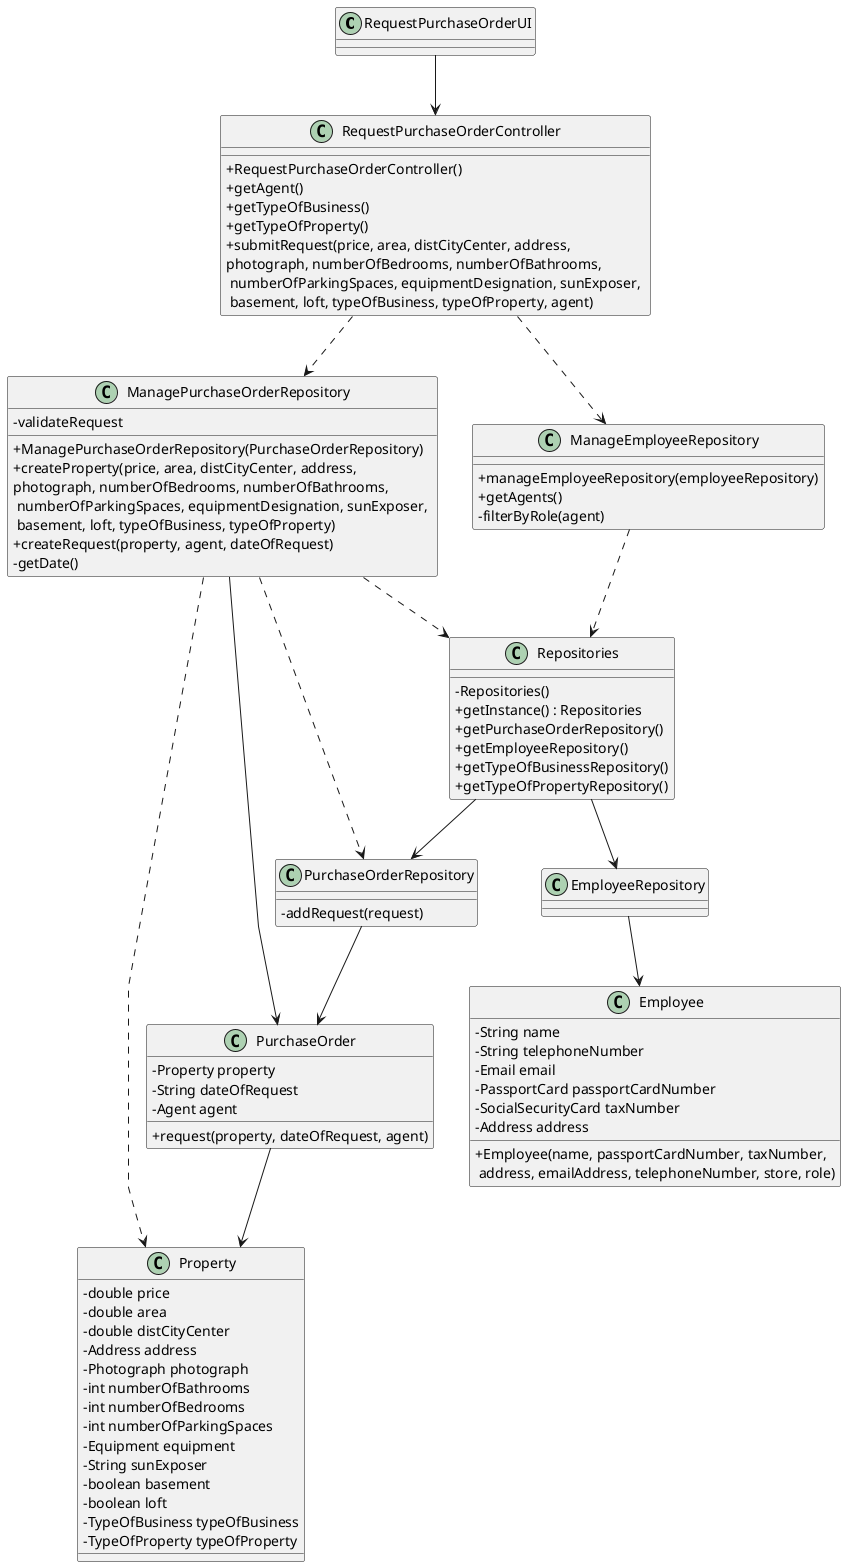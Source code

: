 @startuml
skinparam packageStyle rectangle
skinparam shadowing false
skinparam linetype polyline

skinparam classAttributeIconSize 0


class RequestPurchaseOrderUI {}

class RequestPurchaseOrderController {
    + RequestPurchaseOrderController()
    + getAgent()
    + getTypeOfBusiness()
    + getTypeOfProperty()
    + submitRequest(price, area, distCityCenter, address, \nphotograph, numberOfBedrooms, numberOfBathrooms, \n numberOfParkingSpaces, equipmentDesignation, sunExposer, \n basement, loft, typeOfBusiness, typeOfProperty, agent)
}

class Repositories {
    - Repositories()
    + getInstance() : Repositories
    + getPurchaseOrderRepository()
    + getEmployeeRepository()
    + getTypeOfBusinessRepository()
    + getTypeOfPropertyRepository()
}
class ManageEmployeeRepository{
    + manageEmployeeRepository(employeeRepository)
    + getAgents()
    - filterByRole(agent)
}

class ManagePurchaseOrderRepository{
    + ManagePurchaseOrderRepository(PurchaseOrderRepository)
    + createProperty(price, area, distCityCenter, address, \nphotograph, numberOfBedrooms, numberOfBathrooms, \n numberOfParkingSpaces, equipmentDesignation, sunExposer, \n basement, loft, typeOfBusiness, typeOfProperty)
    + createRequest(property, agent, dateOfRequest)
    - getDate()
    - validateRequest
    }
class PurchaseOrderRepository{
    - addRequest(request)
}


class PurchaseOrder{
    - Property property
    - String dateOfRequest
    - Agent agent
    + request(property, dateOfRequest, agent)
}

class Property{
    - double price
    - double area
    - double distCityCenter
    - Address address
    - Photograph photograph
    - int numberOfBathrooms
    - int numberOfBedrooms
    - int numberOfParkingSpaces
    - Equipment equipment
    - String sunExposer
    - boolean basement
    - boolean loft
    - TypeOfBusiness typeOfBusiness
    - TypeOfProperty typeOfProperty
}

class Employee {
    - String name
    - String telephoneNumber
    - Email email
    - PassportCard passportCardNumber
    - SocialSecurityCard taxNumber
    - Address address
    '- Store store
    '- Role role

    + Employee(name, passportCardNumber, taxNumber,\n address, emailAddress, telephoneNumber, store, role)
}


RequestPurchaseOrderUI --> RequestPurchaseOrderController

RequestPurchaseOrderController ..> ManageEmployeeRepository
RequestPurchaseOrderController ..> ManagePurchaseOrderRepository

ManageEmployeeRepository ..> Repositories
ManagePurchaseOrderRepository ..> Repositories

Repositories --> PurchaseOrderRepository
Repositories --> EmployeeRepository

EmployeeRepository --> Employee

ManagePurchaseOrderRepository ..> PurchaseOrderRepository
ManagePurchaseOrderRepository --> PurchaseOrder

PurchaseOrderRepository --> PurchaseOrder

PurchaseOrder --> Property

ManagePurchaseOrderRepository ..> Property
@enduml